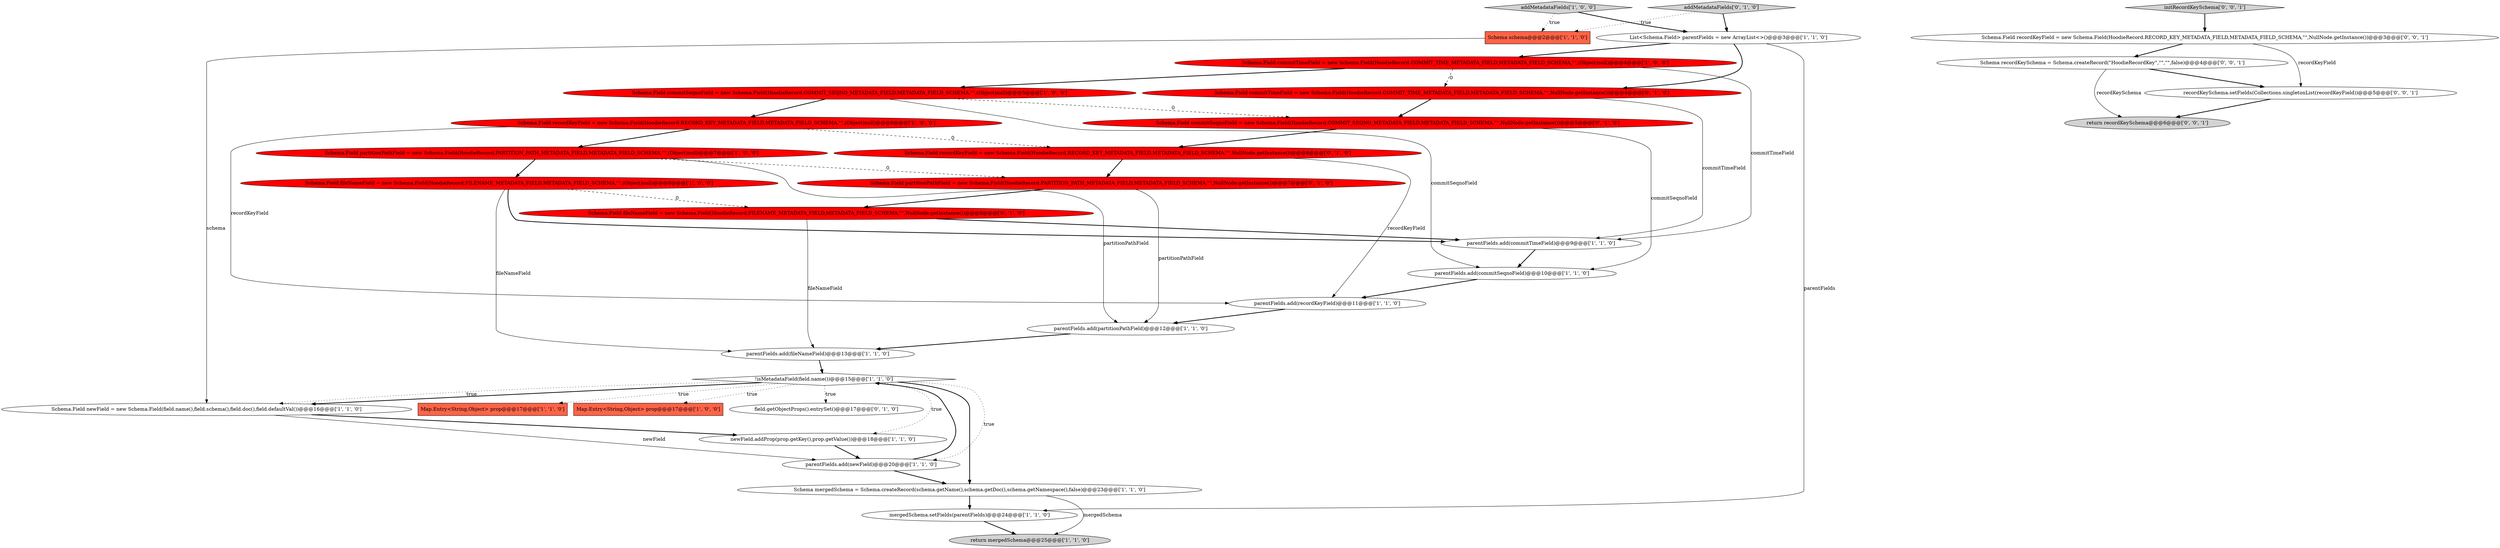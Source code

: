 digraph {
11 [style = filled, label = "parentFields.add(partitionPathField)@@@12@@@['1', '1', '0']", fillcolor = white, shape = ellipse image = "AAA0AAABBB1BBB"];
13 [style = filled, label = "parentFields.add(newField)@@@20@@@['1', '1', '0']", fillcolor = white, shape = ellipse image = "AAA0AAABBB1BBB"];
2 [style = filled, label = "!isMetadataField(field.name())@@@15@@@['1', '1', '0']", fillcolor = white, shape = diamond image = "AAA0AAABBB1BBB"];
8 [style = filled, label = "Map.Entry<String,Object> prop@@@17@@@['1', '1', '0']", fillcolor = tomato, shape = box image = "AAA0AAABBB1BBB"];
12 [style = filled, label = "parentFields.add(fileNameField)@@@13@@@['1', '1', '0']", fillcolor = white, shape = ellipse image = "AAA0AAABBB1BBB"];
3 [style = filled, label = "parentFields.add(commitTimeField)@@@9@@@['1', '1', '0']", fillcolor = white, shape = ellipse image = "AAA0AAABBB1BBB"];
0 [style = filled, label = "parentFields.add(recordKeyField)@@@11@@@['1', '1', '0']", fillcolor = white, shape = ellipse image = "AAA0AAABBB1BBB"];
31 [style = filled, label = "return recordKeySchema@@@6@@@['0', '0', '1']", fillcolor = lightgray, shape = ellipse image = "AAA0AAABBB3BBB"];
33 [style = filled, label = "Schema recordKeySchema = Schema.createRecord(\"HoodieRecordKey\",\"\",\"\",false)@@@4@@@['0', '0', '1']", fillcolor = white, shape = ellipse image = "AAA0AAABBB3BBB"];
29 [style = filled, label = "initRecordKeySchema['0', '0', '1']", fillcolor = lightgray, shape = diamond image = "AAA0AAABBB3BBB"];
6 [style = filled, label = "Schema.Field newField = new Schema.Field(field.name(),field.schema(),field.doc(),field.defaultVal())@@@16@@@['1', '1', '0']", fillcolor = white, shape = ellipse image = "AAA0AAABBB1BBB"];
10 [style = filled, label = "addMetadataFields['1', '0', '0']", fillcolor = lightgray, shape = diamond image = "AAA0AAABBB1BBB"];
20 [style = filled, label = "Schema.Field recordKeyField = new Schema.Field(HoodieRecord.RECORD_KEY_METADATA_FIELD,METADATA_FIELD_SCHEMA,\"\",(Object)null)@@@6@@@['1', '0', '0']", fillcolor = red, shape = ellipse image = "AAA1AAABBB1BBB"];
5 [style = filled, label = "Map.Entry<String,Object> prop@@@17@@@['1', '0', '0']", fillcolor = tomato, shape = box image = "AAA0AAABBB1BBB"];
18 [style = filled, label = "parentFields.add(commitSeqnoField)@@@10@@@['1', '1', '0']", fillcolor = white, shape = ellipse image = "AAA0AAABBB1BBB"];
22 [style = filled, label = "Schema.Field fileNameField = new Schema.Field(HoodieRecord.FILENAME_METADATA_FIELD,METADATA_FIELD_SCHEMA,\"\",NullNode.getInstance())@@@8@@@['0', '1', '0']", fillcolor = red, shape = ellipse image = "AAA1AAABBB2BBB"];
26 [style = filled, label = "field.getObjectProps().entrySet()@@@17@@@['0', '1', '0']", fillcolor = white, shape = ellipse image = "AAA0AAABBB2BBB"];
28 [style = filled, label = "Schema.Field recordKeyField = new Schema.Field(HoodieRecord.RECORD_KEY_METADATA_FIELD,METADATA_FIELD_SCHEMA,\"\",NullNode.getInstance())@@@6@@@['0', '1', '0']", fillcolor = red, shape = ellipse image = "AAA1AAABBB2BBB"];
32 [style = filled, label = "Schema.Field recordKeyField = new Schema.Field(HoodieRecord.RECORD_KEY_METADATA_FIELD,METADATA_FIELD_SCHEMA,\"\",NullNode.getInstance())@@@3@@@['0', '0', '1']", fillcolor = white, shape = ellipse image = "AAA0AAABBB3BBB"];
7 [style = filled, label = "Schema schema@@@2@@@['1', '1', '0']", fillcolor = tomato, shape = box image = "AAA0AAABBB1BBB"];
24 [style = filled, label = "Schema.Field commitSeqnoField = new Schema.Field(HoodieRecord.COMMIT_SEQNO_METADATA_FIELD,METADATA_FIELD_SCHEMA,\"\",NullNode.getInstance())@@@5@@@['0', '1', '0']", fillcolor = red, shape = ellipse image = "AAA1AAABBB2BBB"];
4 [style = filled, label = "Schema.Field fileNameField = new Schema.Field(HoodieRecord.FILENAME_METADATA_FIELD,METADATA_FIELD_SCHEMA,\"\",(Object)null)@@@8@@@['1', '0', '0']", fillcolor = red, shape = ellipse image = "AAA1AAABBB1BBB"];
25 [style = filled, label = "Schema.Field partitionPathField = new Schema.Field(HoodieRecord.PARTITION_PATH_METADATA_FIELD,METADATA_FIELD_SCHEMA,\"\",NullNode.getInstance())@@@7@@@['0', '1', '0']", fillcolor = red, shape = ellipse image = "AAA1AAABBB2BBB"];
27 [style = filled, label = "addMetadataFields['0', '1', '0']", fillcolor = lightgray, shape = diamond image = "AAA0AAABBB2BBB"];
15 [style = filled, label = "return mergedSchema@@@25@@@['1', '1', '0']", fillcolor = lightgray, shape = ellipse image = "AAA0AAABBB1BBB"];
16 [style = filled, label = "List<Schema.Field> parentFields = new ArrayList<>()@@@3@@@['1', '1', '0']", fillcolor = white, shape = ellipse image = "AAA0AAABBB1BBB"];
17 [style = filled, label = "Schema.Field commitTimeField = new Schema.Field(HoodieRecord.COMMIT_TIME_METADATA_FIELD,METADATA_FIELD_SCHEMA,\"\",(Object)null)@@@4@@@['1', '0', '0']", fillcolor = red, shape = ellipse image = "AAA1AAABBB1BBB"];
19 [style = filled, label = "mergedSchema.setFields(parentFields)@@@24@@@['1', '1', '0']", fillcolor = white, shape = ellipse image = "AAA0AAABBB1BBB"];
30 [style = filled, label = "recordKeySchema.setFields(Collections.singletonList(recordKeyField))@@@5@@@['0', '0', '1']", fillcolor = white, shape = ellipse image = "AAA0AAABBB3BBB"];
23 [style = filled, label = "Schema.Field commitTimeField = new Schema.Field(HoodieRecord.COMMIT_TIME_METADATA_FIELD,METADATA_FIELD_SCHEMA,\"\",NullNode.getInstance())@@@4@@@['0', '1', '0']", fillcolor = red, shape = ellipse image = "AAA1AAABBB2BBB"];
21 [style = filled, label = "Schema.Field commitSeqnoField = new Schema.Field(HoodieRecord.COMMIT_SEQNO_METADATA_FIELD,METADATA_FIELD_SCHEMA,\"\",(Object)null)@@@5@@@['1', '0', '0']", fillcolor = red, shape = ellipse image = "AAA1AAABBB1BBB"];
1 [style = filled, label = "Schema mergedSchema = Schema.createRecord(schema.getName(),schema.getDoc(),schema.getNamespace(),false)@@@23@@@['1', '1', '0']", fillcolor = white, shape = ellipse image = "AAA0AAABBB1BBB"];
14 [style = filled, label = "newField.addProp(prop.getKey(),prop.getValue())@@@18@@@['1', '1', '0']", fillcolor = white, shape = ellipse image = "AAA0AAABBB1BBB"];
9 [style = filled, label = "Schema.Field partitionPathField = new Schema.Field(HoodieRecord.PARTITION_PATH_METADATA_FIELD,METADATA_FIELD_SCHEMA,\"\",(Object)null)@@@7@@@['1', '0', '0']", fillcolor = red, shape = ellipse image = "AAA1AAABBB1BBB"];
24->28 [style = bold, label=""];
4->3 [style = bold, label=""];
17->3 [style = solid, label="commitTimeField"];
25->22 [style = bold, label=""];
20->9 [style = bold, label=""];
2->6 [style = bold, label=""];
2->1 [style = bold, label=""];
9->4 [style = bold, label=""];
20->28 [style = dashed, label="0"];
16->19 [style = solid, label="parentFields"];
1->15 [style = solid, label="mergedSchema"];
21->18 [style = solid, label="commitSeqnoField"];
0->11 [style = bold, label=""];
25->11 [style = solid, label="partitionPathField"];
23->3 [style = solid, label="commitTimeField"];
11->12 [style = bold, label=""];
4->22 [style = dashed, label="0"];
16->17 [style = bold, label=""];
16->23 [style = bold, label=""];
27->16 [style = bold, label=""];
7->6 [style = solid, label="schema"];
13->1 [style = bold, label=""];
32->33 [style = bold, label=""];
3->18 [style = bold, label=""];
6->14 [style = bold, label=""];
22->3 [style = bold, label=""];
33->31 [style = solid, label="recordKeySchema"];
12->2 [style = bold, label=""];
4->12 [style = solid, label="fileNameField"];
23->24 [style = bold, label=""];
21->20 [style = bold, label=""];
27->7 [style = dotted, label="true"];
10->16 [style = bold, label=""];
2->6 [style = dotted, label="true"];
30->31 [style = bold, label=""];
29->32 [style = bold, label=""];
9->25 [style = dashed, label="0"];
22->12 [style = solid, label="fileNameField"];
6->13 [style = solid, label="newField"];
9->11 [style = solid, label="partitionPathField"];
33->30 [style = bold, label=""];
28->25 [style = bold, label=""];
2->26 [style = dotted, label="true"];
24->18 [style = solid, label="commitSeqnoField"];
2->14 [style = dotted, label="true"];
20->0 [style = solid, label="recordKeyField"];
17->23 [style = dashed, label="0"];
14->13 [style = bold, label=""];
19->15 [style = bold, label=""];
1->19 [style = bold, label=""];
2->5 [style = dotted, label="true"];
32->30 [style = solid, label="recordKeyField"];
21->24 [style = dashed, label="0"];
17->21 [style = bold, label=""];
18->0 [style = bold, label=""];
10->7 [style = dotted, label="true"];
2->13 [style = dotted, label="true"];
2->8 [style = dotted, label="true"];
28->0 [style = solid, label="recordKeyField"];
13->2 [style = bold, label=""];
}
